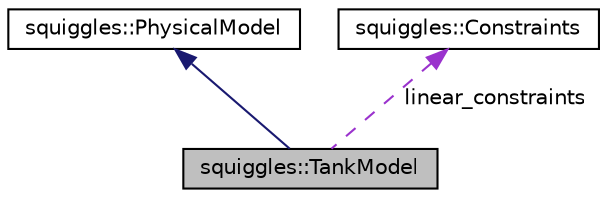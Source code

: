 digraph "squiggles::TankModel"
{
 // LATEX_PDF_SIZE
  edge [fontname="Helvetica",fontsize="10",labelfontname="Helvetica",labelfontsize="10"];
  node [fontname="Helvetica",fontsize="10",shape=record];
  Node1 [label="squiggles::TankModel",height=0.2,width=0.4,color="black", fillcolor="grey75", style="filled", fontcolor="black",tooltip=" "];
  Node2 -> Node1 [dir="back",color="midnightblue",fontsize="10",style="solid",fontname="Helvetica"];
  Node2 [label="squiggles::PhysicalModel",height=0.2,width=0.4,color="black", fillcolor="white", style="filled",URL="$classsquiggles_1_1PhysicalModel.html",tooltip=" "];
  Node3 -> Node1 [dir="back",color="darkorchid3",fontsize="10",style="dashed",label=" linear_constraints" ,fontname="Helvetica"];
  Node3 [label="squiggles::Constraints",height=0.2,width=0.4,color="black", fillcolor="white", style="filled",URL="$structsquiggles_1_1Constraints.html",tooltip=" "];
}
